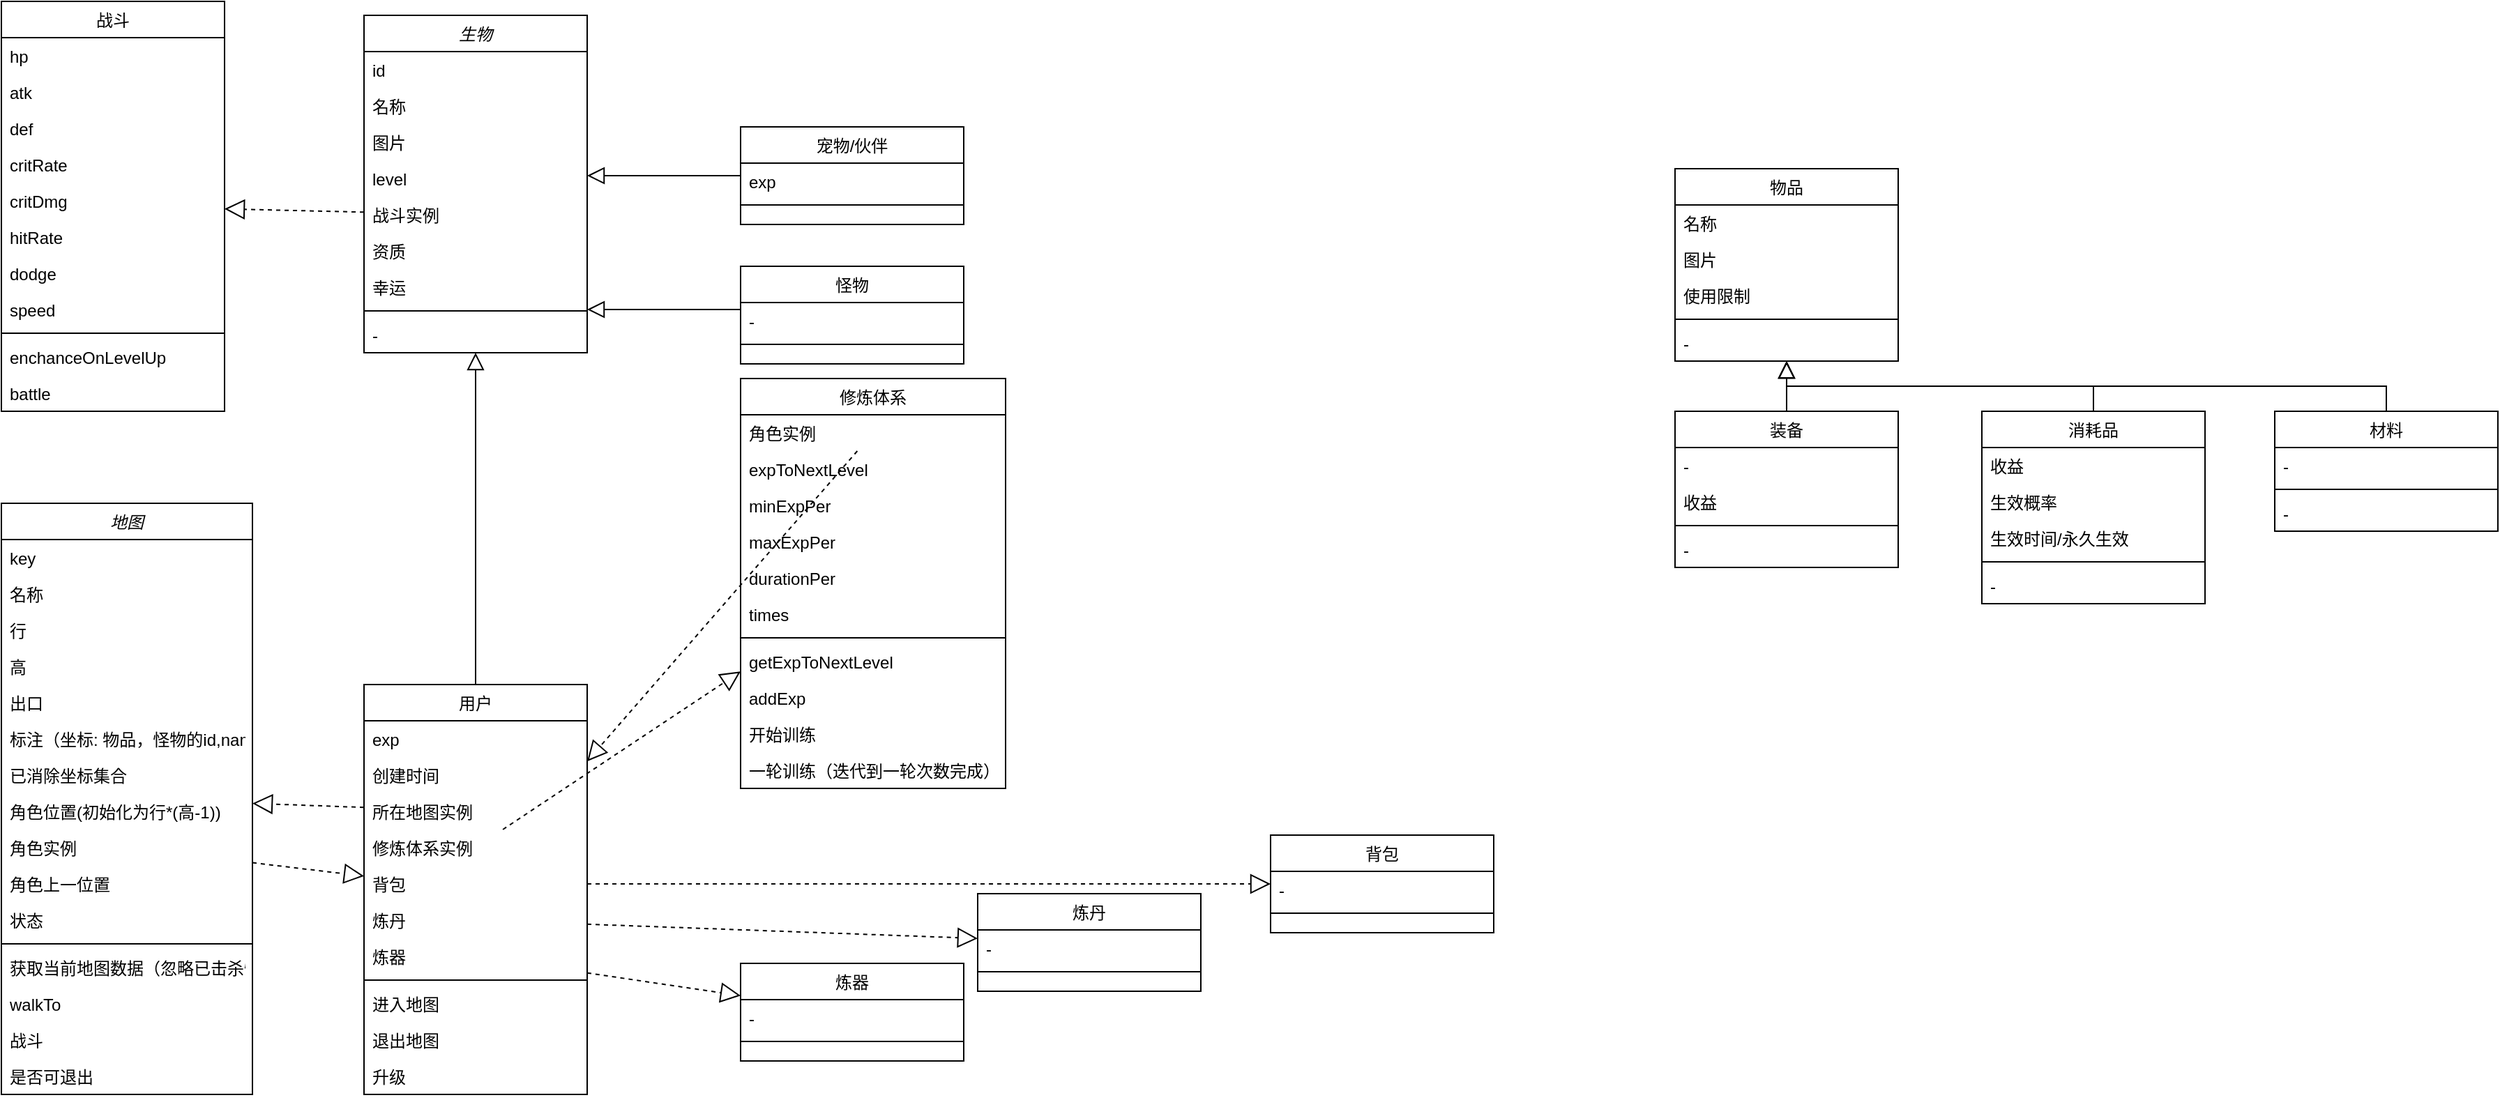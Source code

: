 <mxfile version="24.7.16">
  <diagram id="C5RBs43oDa-KdzZeNtuy" name="Page-1">
    <mxGraphModel dx="2352" dy="1017" grid="1" gridSize="10" guides="1" tooltips="1" connect="1" arrows="1" fold="1" page="1" pageScale="1" pageWidth="827" pageHeight="1169" math="0" shadow="0">
      <root>
        <mxCell id="WIyWlLk6GJQsqaUBKTNV-0" />
        <mxCell id="WIyWlLk6GJQsqaUBKTNV-1" parent="WIyWlLk6GJQsqaUBKTNV-0" />
        <mxCell id="zkfFHV4jXpPFQw0GAbJ--0" value="生物" style="swimlane;fontStyle=2;align=center;verticalAlign=top;childLayout=stackLayout;horizontal=1;startSize=26;horizontalStack=0;resizeParent=1;resizeLast=0;collapsible=1;marginBottom=0;rounded=0;shadow=0;strokeWidth=1;" parent="WIyWlLk6GJQsqaUBKTNV-1" vertex="1">
          <mxGeometry x="-90" y="30" width="160" height="242" as="geometry">
            <mxRectangle x="230" y="140" width="160" height="26" as="alternateBounds" />
          </mxGeometry>
        </mxCell>
        <mxCell id="zkfFHV4jXpPFQw0GAbJ--1" value="id" style="text;align=left;verticalAlign=top;spacingLeft=4;spacingRight=4;overflow=hidden;rotatable=0;points=[[0,0.5],[1,0.5]];portConstraint=eastwest;" parent="zkfFHV4jXpPFQw0GAbJ--0" vertex="1">
          <mxGeometry y="26" width="160" height="26" as="geometry" />
        </mxCell>
        <mxCell id="3aO05NasJ-ugvc4QmVaX-0" value="名称" style="text;align=left;verticalAlign=top;spacingLeft=4;spacingRight=4;overflow=hidden;rotatable=0;points=[[0,0.5],[1,0.5]];portConstraint=eastwest;" vertex="1" parent="zkfFHV4jXpPFQw0GAbJ--0">
          <mxGeometry y="52" width="160" height="26" as="geometry" />
        </mxCell>
        <mxCell id="zkfFHV4jXpPFQw0GAbJ--2" value="图片" style="text;align=left;verticalAlign=top;spacingLeft=4;spacingRight=4;overflow=hidden;rotatable=0;points=[[0,0.5],[1,0.5]];portConstraint=eastwest;rounded=0;shadow=0;html=0;" parent="zkfFHV4jXpPFQw0GAbJ--0" vertex="1">
          <mxGeometry y="78" width="160" height="26" as="geometry" />
        </mxCell>
        <mxCell id="zkfFHV4jXpPFQw0GAbJ--3" value="level" style="text;align=left;verticalAlign=top;spacingLeft=4;spacingRight=4;overflow=hidden;rotatable=0;points=[[0,0.5],[1,0.5]];portConstraint=eastwest;rounded=0;shadow=0;html=0;" parent="zkfFHV4jXpPFQw0GAbJ--0" vertex="1">
          <mxGeometry y="104" width="160" height="26" as="geometry" />
        </mxCell>
        <mxCell id="3aO05NasJ-ugvc4QmVaX-2" value="战斗实例" style="text;align=left;verticalAlign=top;spacingLeft=4;spacingRight=4;overflow=hidden;rotatable=0;points=[[0,0.5],[1,0.5]];portConstraint=eastwest;rounded=0;shadow=0;html=0;" vertex="1" parent="zkfFHV4jXpPFQw0GAbJ--0">
          <mxGeometry y="130" width="160" height="26" as="geometry" />
        </mxCell>
        <mxCell id="3aO05NasJ-ugvc4QmVaX-1" value="资质" style="text;align=left;verticalAlign=top;spacingLeft=4;spacingRight=4;overflow=hidden;rotatable=0;points=[[0,0.5],[1,0.5]];portConstraint=eastwest;rounded=0;shadow=0;html=0;" vertex="1" parent="zkfFHV4jXpPFQw0GAbJ--0">
          <mxGeometry y="156" width="160" height="26" as="geometry" />
        </mxCell>
        <mxCell id="3aO05NasJ-ugvc4QmVaX-7" value="幸运" style="text;align=left;verticalAlign=top;spacingLeft=4;spacingRight=4;overflow=hidden;rotatable=0;points=[[0,0.5],[1,0.5]];portConstraint=eastwest;rounded=0;shadow=0;html=0;" vertex="1" parent="zkfFHV4jXpPFQw0GAbJ--0">
          <mxGeometry y="182" width="160" height="26" as="geometry" />
        </mxCell>
        <mxCell id="zkfFHV4jXpPFQw0GAbJ--4" value="" style="line;html=1;strokeWidth=1;align=left;verticalAlign=middle;spacingTop=-1;spacingLeft=3;spacingRight=3;rotatable=0;labelPosition=right;points=[];portConstraint=eastwest;" parent="zkfFHV4jXpPFQw0GAbJ--0" vertex="1">
          <mxGeometry y="208" width="160" height="8" as="geometry" />
        </mxCell>
        <mxCell id="zkfFHV4jXpPFQw0GAbJ--5" value="-" style="text;align=left;verticalAlign=top;spacingLeft=4;spacingRight=4;overflow=hidden;rotatable=0;points=[[0,0.5],[1,0.5]];portConstraint=eastwest;" parent="zkfFHV4jXpPFQw0GAbJ--0" vertex="1">
          <mxGeometry y="216" width="160" height="26" as="geometry" />
        </mxCell>
        <mxCell id="zkfFHV4jXpPFQw0GAbJ--6" value="用户" style="swimlane;fontStyle=0;align=center;verticalAlign=top;childLayout=stackLayout;horizontal=1;startSize=26;horizontalStack=0;resizeParent=1;resizeLast=0;collapsible=1;marginBottom=0;rounded=0;shadow=0;strokeWidth=1;" parent="WIyWlLk6GJQsqaUBKTNV-1" vertex="1">
          <mxGeometry x="-90" y="510" width="160" height="294" as="geometry">
            <mxRectangle x="130" y="380" width="160" height="26" as="alternateBounds" />
          </mxGeometry>
        </mxCell>
        <mxCell id="3aO05NasJ-ugvc4QmVaX-52" value="exp" style="text;align=left;verticalAlign=top;spacingLeft=4;spacingRight=4;overflow=hidden;rotatable=0;points=[[0,0.5],[1,0.5]];portConstraint=eastwest;" vertex="1" parent="zkfFHV4jXpPFQw0GAbJ--6">
          <mxGeometry y="26" width="160" height="26" as="geometry" />
        </mxCell>
        <mxCell id="zkfFHV4jXpPFQw0GAbJ--8" value="创建时间" style="text;align=left;verticalAlign=top;spacingLeft=4;spacingRight=4;overflow=hidden;rotatable=0;points=[[0,0.5],[1,0.5]];portConstraint=eastwest;rounded=0;shadow=0;html=0;" parent="zkfFHV4jXpPFQw0GAbJ--6" vertex="1">
          <mxGeometry y="52" width="160" height="26" as="geometry" />
        </mxCell>
        <mxCell id="zkfFHV4jXpPFQw0GAbJ--7" value="所在地图实例" style="text;align=left;verticalAlign=top;spacingLeft=4;spacingRight=4;overflow=hidden;rotatable=0;points=[[0,0.5],[1,0.5]];portConstraint=eastwest;" parent="zkfFHV4jXpPFQw0GAbJ--6" vertex="1">
          <mxGeometry y="78" width="160" height="26" as="geometry" />
        </mxCell>
        <mxCell id="3aO05NasJ-ugvc4QmVaX-38" value="修炼体系实例" style="text;align=left;verticalAlign=top;spacingLeft=4;spacingRight=4;overflow=hidden;rotatable=0;points=[[0,0.5],[1,0.5]];portConstraint=eastwest;rounded=0;shadow=0;html=0;" vertex="1" parent="zkfFHV4jXpPFQw0GAbJ--6">
          <mxGeometry y="104" width="160" height="26" as="geometry" />
        </mxCell>
        <mxCell id="3aO05NasJ-ugvc4QmVaX-58" value="背包" style="text;align=left;verticalAlign=top;spacingLeft=4;spacingRight=4;overflow=hidden;rotatable=0;points=[[0,0.5],[1,0.5]];portConstraint=eastwest;rounded=0;shadow=0;html=0;" vertex="1" parent="zkfFHV4jXpPFQw0GAbJ--6">
          <mxGeometry y="130" width="160" height="26" as="geometry" />
        </mxCell>
        <mxCell id="3aO05NasJ-ugvc4QmVaX-67" value="炼丹" style="text;align=left;verticalAlign=top;spacingLeft=4;spacingRight=4;overflow=hidden;rotatable=0;points=[[0,0.5],[1,0.5]];portConstraint=eastwest;rounded=0;shadow=0;html=0;" vertex="1" parent="zkfFHV4jXpPFQw0GAbJ--6">
          <mxGeometry y="156" width="160" height="26" as="geometry" />
        </mxCell>
        <mxCell id="3aO05NasJ-ugvc4QmVaX-68" value="炼器" style="text;align=left;verticalAlign=top;spacingLeft=4;spacingRight=4;overflow=hidden;rotatable=0;points=[[0,0.5],[1,0.5]];portConstraint=eastwest;rounded=0;shadow=0;html=0;" vertex="1" parent="zkfFHV4jXpPFQw0GAbJ--6">
          <mxGeometry y="182" width="160" height="26" as="geometry" />
        </mxCell>
        <mxCell id="zkfFHV4jXpPFQw0GAbJ--9" value="" style="line;html=1;strokeWidth=1;align=left;verticalAlign=middle;spacingTop=-1;spacingLeft=3;spacingRight=3;rotatable=0;labelPosition=right;points=[];portConstraint=eastwest;" parent="zkfFHV4jXpPFQw0GAbJ--6" vertex="1">
          <mxGeometry y="208" width="160" height="8" as="geometry" />
        </mxCell>
        <mxCell id="zkfFHV4jXpPFQw0GAbJ--11" value="进入地图" style="text;align=left;verticalAlign=top;spacingLeft=4;spacingRight=4;overflow=hidden;rotatable=0;points=[[0,0.5],[1,0.5]];portConstraint=eastwest;" parent="zkfFHV4jXpPFQw0GAbJ--6" vertex="1">
          <mxGeometry y="216" width="160" height="26" as="geometry" />
        </mxCell>
        <mxCell id="3aO05NasJ-ugvc4QmVaX-37" value="退出地图" style="text;align=left;verticalAlign=top;spacingLeft=4;spacingRight=4;overflow=hidden;rotatable=0;points=[[0,0.5],[1,0.5]];portConstraint=eastwest;" vertex="1" parent="zkfFHV4jXpPFQw0GAbJ--6">
          <mxGeometry y="242" width="160" height="26" as="geometry" />
        </mxCell>
        <mxCell id="3aO05NasJ-ugvc4QmVaX-53" value="升级" style="text;align=left;verticalAlign=top;spacingLeft=4;spacingRight=4;overflow=hidden;rotatable=0;points=[[0,0.5],[1,0.5]];portConstraint=eastwest;" vertex="1" parent="zkfFHV4jXpPFQw0GAbJ--6">
          <mxGeometry y="268" width="160" height="26" as="geometry" />
        </mxCell>
        <mxCell id="zkfFHV4jXpPFQw0GAbJ--12" value="" style="endArrow=block;endSize=10;endFill=0;shadow=0;strokeWidth=1;rounded=0;curved=0;edgeStyle=elbowEdgeStyle;elbow=vertical;" parent="WIyWlLk6GJQsqaUBKTNV-1" source="zkfFHV4jXpPFQw0GAbJ--6" target="zkfFHV4jXpPFQw0GAbJ--0" edge="1">
          <mxGeometry width="160" relative="1" as="geometry">
            <mxPoint x="200" y="203" as="sourcePoint" />
            <mxPoint x="200" y="203" as="targetPoint" />
          </mxGeometry>
        </mxCell>
        <mxCell id="zkfFHV4jXpPFQw0GAbJ--13" value="宠物/伙伴" style="swimlane;fontStyle=0;align=center;verticalAlign=top;childLayout=stackLayout;horizontal=1;startSize=26;horizontalStack=0;resizeParent=1;resizeLast=0;collapsible=1;marginBottom=0;rounded=0;shadow=0;strokeWidth=1;" parent="WIyWlLk6GJQsqaUBKTNV-1" vertex="1">
          <mxGeometry x="180" y="110" width="160" height="70" as="geometry">
            <mxRectangle x="340" y="380" width="170" height="26" as="alternateBounds" />
          </mxGeometry>
        </mxCell>
        <mxCell id="zkfFHV4jXpPFQw0GAbJ--14" value="exp" style="text;align=left;verticalAlign=top;spacingLeft=4;spacingRight=4;overflow=hidden;rotatable=0;points=[[0,0.5],[1,0.5]];portConstraint=eastwest;" parent="zkfFHV4jXpPFQw0GAbJ--13" vertex="1">
          <mxGeometry y="26" width="160" height="26" as="geometry" />
        </mxCell>
        <mxCell id="zkfFHV4jXpPFQw0GAbJ--15" value="" style="line;html=1;strokeWidth=1;align=left;verticalAlign=middle;spacingTop=-1;spacingLeft=3;spacingRight=3;rotatable=0;labelPosition=right;points=[];portConstraint=eastwest;" parent="zkfFHV4jXpPFQw0GAbJ--13" vertex="1">
          <mxGeometry y="52" width="160" height="8" as="geometry" />
        </mxCell>
        <mxCell id="zkfFHV4jXpPFQw0GAbJ--16" value="" style="endArrow=block;endSize=10;endFill=0;shadow=0;strokeWidth=1;rounded=0;curved=0;edgeStyle=elbowEdgeStyle;elbow=vertical;" parent="WIyWlLk6GJQsqaUBKTNV-1" source="zkfFHV4jXpPFQw0GAbJ--13" target="zkfFHV4jXpPFQw0GAbJ--0" edge="1">
          <mxGeometry width="160" relative="1" as="geometry">
            <mxPoint x="210" y="373" as="sourcePoint" />
            <mxPoint x="310" y="271" as="targetPoint" />
          </mxGeometry>
        </mxCell>
        <mxCell id="zkfFHV4jXpPFQw0GAbJ--17" value="战斗" style="swimlane;fontStyle=0;align=center;verticalAlign=top;childLayout=stackLayout;horizontal=1;startSize=26;horizontalStack=0;resizeParent=1;resizeLast=0;collapsible=1;marginBottom=0;rounded=0;shadow=0;strokeWidth=1;" parent="WIyWlLk6GJQsqaUBKTNV-1" vertex="1">
          <mxGeometry x="-350" y="20" width="160" height="294" as="geometry">
            <mxRectangle x="550" y="140" width="160" height="26" as="alternateBounds" />
          </mxGeometry>
        </mxCell>
        <mxCell id="zkfFHV4jXpPFQw0GAbJ--18" value="hp" style="text;align=left;verticalAlign=top;spacingLeft=4;spacingRight=4;overflow=hidden;rotatable=0;points=[[0,0.5],[1,0.5]];portConstraint=eastwest;" parent="zkfFHV4jXpPFQw0GAbJ--17" vertex="1">
          <mxGeometry y="26" width="160" height="26" as="geometry" />
        </mxCell>
        <mxCell id="zkfFHV4jXpPFQw0GAbJ--19" value="atk" style="text;align=left;verticalAlign=top;spacingLeft=4;spacingRight=4;overflow=hidden;rotatable=0;points=[[0,0.5],[1,0.5]];portConstraint=eastwest;rounded=0;shadow=0;html=0;" parent="zkfFHV4jXpPFQw0GAbJ--17" vertex="1">
          <mxGeometry y="52" width="160" height="26" as="geometry" />
        </mxCell>
        <mxCell id="3aO05NasJ-ugvc4QmVaX-4" value="def" style="text;align=left;verticalAlign=top;spacingLeft=4;spacingRight=4;overflow=hidden;rotatable=0;points=[[0,0.5],[1,0.5]];portConstraint=eastwest;rounded=0;shadow=0;html=0;" vertex="1" parent="zkfFHV4jXpPFQw0GAbJ--17">
          <mxGeometry y="78" width="160" height="26" as="geometry" />
        </mxCell>
        <mxCell id="zkfFHV4jXpPFQw0GAbJ--20" value="critRate" style="text;align=left;verticalAlign=top;spacingLeft=4;spacingRight=4;overflow=hidden;rotatable=0;points=[[0,0.5],[1,0.5]];portConstraint=eastwest;rounded=0;shadow=0;html=0;" parent="zkfFHV4jXpPFQw0GAbJ--17" vertex="1">
          <mxGeometry y="104" width="160" height="26" as="geometry" />
        </mxCell>
        <mxCell id="zkfFHV4jXpPFQw0GAbJ--21" value="critDmg" style="text;align=left;verticalAlign=top;spacingLeft=4;spacingRight=4;overflow=hidden;rotatable=0;points=[[0,0.5],[1,0.5]];portConstraint=eastwest;rounded=0;shadow=0;html=0;" parent="zkfFHV4jXpPFQw0GAbJ--17" vertex="1">
          <mxGeometry y="130" width="160" height="26" as="geometry" />
        </mxCell>
        <mxCell id="3aO05NasJ-ugvc4QmVaX-6" value="hitRate" style="text;align=left;verticalAlign=top;spacingLeft=4;spacingRight=4;overflow=hidden;rotatable=0;points=[[0,0.5],[1,0.5]];portConstraint=eastwest;rounded=0;shadow=0;html=0;" vertex="1" parent="zkfFHV4jXpPFQw0GAbJ--17">
          <mxGeometry y="156" width="160" height="26" as="geometry" />
        </mxCell>
        <mxCell id="3aO05NasJ-ugvc4QmVaX-5" value="dodge" style="text;align=left;verticalAlign=top;spacingLeft=4;spacingRight=4;overflow=hidden;rotatable=0;points=[[0,0.5],[1,0.5]];portConstraint=eastwest;rounded=0;shadow=0;html=0;" vertex="1" parent="zkfFHV4jXpPFQw0GAbJ--17">
          <mxGeometry y="182" width="160" height="26" as="geometry" />
        </mxCell>
        <mxCell id="zkfFHV4jXpPFQw0GAbJ--22" value="speed" style="text;align=left;verticalAlign=top;spacingLeft=4;spacingRight=4;overflow=hidden;rotatable=0;points=[[0,0.5],[1,0.5]];portConstraint=eastwest;rounded=0;shadow=0;html=0;" parent="zkfFHV4jXpPFQw0GAbJ--17" vertex="1">
          <mxGeometry y="208" width="160" height="26" as="geometry" />
        </mxCell>
        <mxCell id="zkfFHV4jXpPFQw0GAbJ--23" value="" style="line;html=1;strokeWidth=1;align=left;verticalAlign=middle;spacingTop=-1;spacingLeft=3;spacingRight=3;rotatable=0;labelPosition=right;points=[];portConstraint=eastwest;" parent="zkfFHV4jXpPFQw0GAbJ--17" vertex="1">
          <mxGeometry y="234" width="160" height="8" as="geometry" />
        </mxCell>
        <mxCell id="zkfFHV4jXpPFQw0GAbJ--24" value="enchanceOnLevelUp" style="text;align=left;verticalAlign=top;spacingLeft=4;spacingRight=4;overflow=hidden;rotatable=0;points=[[0,0.5],[1,0.5]];portConstraint=eastwest;" parent="zkfFHV4jXpPFQw0GAbJ--17" vertex="1">
          <mxGeometry y="242" width="160" height="26" as="geometry" />
        </mxCell>
        <mxCell id="zkfFHV4jXpPFQw0GAbJ--25" value="battle" style="text;align=left;verticalAlign=top;spacingLeft=4;spacingRight=4;overflow=hidden;rotatable=0;points=[[0,0.5],[1,0.5]];portConstraint=eastwest;" parent="zkfFHV4jXpPFQw0GAbJ--17" vertex="1">
          <mxGeometry y="268" width="160" height="26" as="geometry" />
        </mxCell>
        <mxCell id="3aO05NasJ-ugvc4QmVaX-3" value="" style="endArrow=block;dashed=1;endFill=0;endSize=12;html=1;rounded=0;" edge="1" parent="WIyWlLk6GJQsqaUBKTNV-1" source="3aO05NasJ-ugvc4QmVaX-2" target="zkfFHV4jXpPFQw0GAbJ--17">
          <mxGeometry width="160" relative="1" as="geometry">
            <mxPoint x="330" y="340" as="sourcePoint" />
            <mxPoint x="490" y="340" as="targetPoint" />
          </mxGeometry>
        </mxCell>
        <mxCell id="3aO05NasJ-ugvc4QmVaX-8" value="怪物" style="swimlane;fontStyle=0;align=center;verticalAlign=top;childLayout=stackLayout;horizontal=1;startSize=26;horizontalStack=0;resizeParent=1;resizeLast=0;collapsible=1;marginBottom=0;rounded=0;shadow=0;strokeWidth=1;" vertex="1" parent="WIyWlLk6GJQsqaUBKTNV-1">
          <mxGeometry x="180" y="210" width="160" height="70" as="geometry">
            <mxRectangle x="340" y="380" width="170" height="26" as="alternateBounds" />
          </mxGeometry>
        </mxCell>
        <mxCell id="3aO05NasJ-ugvc4QmVaX-9" value="-" style="text;align=left;verticalAlign=top;spacingLeft=4;spacingRight=4;overflow=hidden;rotatable=0;points=[[0,0.5],[1,0.5]];portConstraint=eastwest;" vertex="1" parent="3aO05NasJ-ugvc4QmVaX-8">
          <mxGeometry y="26" width="160" height="26" as="geometry" />
        </mxCell>
        <mxCell id="3aO05NasJ-ugvc4QmVaX-10" value="" style="line;html=1;strokeWidth=1;align=left;verticalAlign=middle;spacingTop=-1;spacingLeft=3;spacingRight=3;rotatable=0;labelPosition=right;points=[];portConstraint=eastwest;" vertex="1" parent="3aO05NasJ-ugvc4QmVaX-8">
          <mxGeometry y="52" width="160" height="8" as="geometry" />
        </mxCell>
        <mxCell id="3aO05NasJ-ugvc4QmVaX-11" value="" style="endArrow=block;endSize=10;endFill=0;shadow=0;strokeWidth=1;rounded=0;curved=0;edgeStyle=elbowEdgeStyle;elbow=vertical;" edge="1" parent="WIyWlLk6GJQsqaUBKTNV-1" source="3aO05NasJ-ugvc4QmVaX-8" target="zkfFHV4jXpPFQw0GAbJ--0">
          <mxGeometry width="160" relative="1" as="geometry">
            <mxPoint x="420" y="460" as="sourcePoint" />
            <mxPoint x="310" y="372" as="targetPoint" />
          </mxGeometry>
        </mxCell>
        <mxCell id="3aO05NasJ-ugvc4QmVaX-12" value="地图" style="swimlane;fontStyle=2;align=center;verticalAlign=top;childLayout=stackLayout;horizontal=1;startSize=26;horizontalStack=0;resizeParent=1;resizeLast=0;collapsible=1;marginBottom=0;rounded=0;shadow=0;strokeWidth=1;" vertex="1" parent="WIyWlLk6GJQsqaUBKTNV-1">
          <mxGeometry x="-350" y="380" width="180" height="424" as="geometry">
            <mxRectangle x="230" y="140" width="160" height="26" as="alternateBounds" />
          </mxGeometry>
        </mxCell>
        <mxCell id="3aO05NasJ-ugvc4QmVaX-13" value="key" style="text;align=left;verticalAlign=top;spacingLeft=4;spacingRight=4;overflow=hidden;rotatable=0;points=[[0,0.5],[1,0.5]];portConstraint=eastwest;" vertex="1" parent="3aO05NasJ-ugvc4QmVaX-12">
          <mxGeometry y="26" width="180" height="26" as="geometry" />
        </mxCell>
        <mxCell id="3aO05NasJ-ugvc4QmVaX-14" value="名称" style="text;align=left;verticalAlign=top;spacingLeft=4;spacingRight=4;overflow=hidden;rotatable=0;points=[[0,0.5],[1,0.5]];portConstraint=eastwest;" vertex="1" parent="3aO05NasJ-ugvc4QmVaX-12">
          <mxGeometry y="52" width="180" height="26" as="geometry" />
        </mxCell>
        <mxCell id="3aO05NasJ-ugvc4QmVaX-15" value="行" style="text;align=left;verticalAlign=top;spacingLeft=4;spacingRight=4;overflow=hidden;rotatable=0;points=[[0,0.5],[1,0.5]];portConstraint=eastwest;rounded=0;shadow=0;html=0;" vertex="1" parent="3aO05NasJ-ugvc4QmVaX-12">
          <mxGeometry y="78" width="180" height="26" as="geometry" />
        </mxCell>
        <mxCell id="3aO05NasJ-ugvc4QmVaX-16" value="高" style="text;align=left;verticalAlign=top;spacingLeft=4;spacingRight=4;overflow=hidden;rotatable=0;points=[[0,0.5],[1,0.5]];portConstraint=eastwest;rounded=0;shadow=0;html=0;" vertex="1" parent="3aO05NasJ-ugvc4QmVaX-12">
          <mxGeometry y="104" width="180" height="26" as="geometry" />
        </mxCell>
        <mxCell id="3aO05NasJ-ugvc4QmVaX-17" value="出口" style="text;align=left;verticalAlign=top;spacingLeft=4;spacingRight=4;overflow=hidden;rotatable=0;points=[[0,0.5],[1,0.5]];portConstraint=eastwest;rounded=0;shadow=0;html=0;" vertex="1" parent="3aO05NasJ-ugvc4QmVaX-12">
          <mxGeometry y="130" width="180" height="26" as="geometry" />
        </mxCell>
        <mxCell id="3aO05NasJ-ugvc4QmVaX-18" value="标注（坐标: 物品，怪物的id,name,image）" style="text;align=left;verticalAlign=top;spacingLeft=4;spacingRight=4;overflow=hidden;rotatable=0;points=[[0,0.5],[1,0.5]];portConstraint=eastwest;rounded=0;shadow=0;html=0;" vertex="1" parent="3aO05NasJ-ugvc4QmVaX-12">
          <mxGeometry y="156" width="180" height="26" as="geometry" />
        </mxCell>
        <mxCell id="3aO05NasJ-ugvc4QmVaX-19" value="已消除坐标集合" style="text;align=left;verticalAlign=top;spacingLeft=4;spacingRight=4;overflow=hidden;rotatable=0;points=[[0,0.5],[1,0.5]];portConstraint=eastwest;rounded=0;shadow=0;html=0;" vertex="1" parent="3aO05NasJ-ugvc4QmVaX-12">
          <mxGeometry y="182" width="180" height="26" as="geometry" />
        </mxCell>
        <mxCell id="3aO05NasJ-ugvc4QmVaX-23" value="角色位置(初始化为行*(高-1))" style="text;align=left;verticalAlign=top;spacingLeft=4;spacingRight=4;overflow=hidden;rotatable=0;points=[[0,0.5],[1,0.5]];portConstraint=eastwest;rounded=0;shadow=0;html=0;" vertex="1" parent="3aO05NasJ-ugvc4QmVaX-12">
          <mxGeometry y="208" width="180" height="26" as="geometry" />
        </mxCell>
        <mxCell id="3aO05NasJ-ugvc4QmVaX-26" value="角色实例" style="text;align=left;verticalAlign=top;spacingLeft=4;spacingRight=4;overflow=hidden;rotatable=0;points=[[0,0.5],[1,0.5]];portConstraint=eastwest;rounded=0;shadow=0;html=0;" vertex="1" parent="3aO05NasJ-ugvc4QmVaX-12">
          <mxGeometry y="234" width="180" height="26" as="geometry" />
        </mxCell>
        <mxCell id="3aO05NasJ-ugvc4QmVaX-24" value="角色上一位置" style="text;align=left;verticalAlign=top;spacingLeft=4;spacingRight=4;overflow=hidden;rotatable=0;points=[[0,0.5],[1,0.5]];portConstraint=eastwest;rounded=0;shadow=0;html=0;" vertex="1" parent="3aO05NasJ-ugvc4QmVaX-12">
          <mxGeometry y="260" width="180" height="26" as="geometry" />
        </mxCell>
        <mxCell id="3aO05NasJ-ugvc4QmVaX-25" value="状态" style="text;align=left;verticalAlign=top;spacingLeft=4;spacingRight=4;overflow=hidden;rotatable=0;points=[[0,0.5],[1,0.5]];portConstraint=eastwest;rounded=0;shadow=0;html=0;" vertex="1" parent="3aO05NasJ-ugvc4QmVaX-12">
          <mxGeometry y="286" width="180" height="26" as="geometry" />
        </mxCell>
        <mxCell id="3aO05NasJ-ugvc4QmVaX-20" value="" style="line;html=1;strokeWidth=1;align=left;verticalAlign=middle;spacingTop=-1;spacingLeft=3;spacingRight=3;rotatable=0;labelPosition=right;points=[];portConstraint=eastwest;" vertex="1" parent="3aO05NasJ-ugvc4QmVaX-12">
          <mxGeometry y="312" width="180" height="8" as="geometry" />
        </mxCell>
        <mxCell id="3aO05NasJ-ugvc4QmVaX-21" value="获取当前地图数据（忽略已击杀怪物和意获取物品）" style="text;align=left;verticalAlign=top;spacingLeft=4;spacingRight=4;overflow=hidden;rotatable=0;points=[[0,0.5],[1,0.5]];portConstraint=eastwest;" vertex="1" parent="3aO05NasJ-ugvc4QmVaX-12">
          <mxGeometry y="320" width="180" height="26" as="geometry" />
        </mxCell>
        <mxCell id="3aO05NasJ-ugvc4QmVaX-28" value="walkTo" style="text;align=left;verticalAlign=top;spacingLeft=4;spacingRight=4;overflow=hidden;rotatable=0;points=[[0,0.5],[1,0.5]];portConstraint=eastwest;" vertex="1" parent="3aO05NasJ-ugvc4QmVaX-12">
          <mxGeometry y="346" width="180" height="26" as="geometry" />
        </mxCell>
        <mxCell id="3aO05NasJ-ugvc4QmVaX-29" value="战斗" style="text;align=left;verticalAlign=top;spacingLeft=4;spacingRight=4;overflow=hidden;rotatable=0;points=[[0,0.5],[1,0.5]];portConstraint=eastwest;" vertex="1" parent="3aO05NasJ-ugvc4QmVaX-12">
          <mxGeometry y="372" width="180" height="26" as="geometry" />
        </mxCell>
        <mxCell id="3aO05NasJ-ugvc4QmVaX-35" value="是否可退出" style="text;align=left;verticalAlign=top;spacingLeft=4;spacingRight=4;overflow=hidden;rotatable=0;points=[[0,0.5],[1,0.5]];portConstraint=eastwest;" vertex="1" parent="3aO05NasJ-ugvc4QmVaX-12">
          <mxGeometry y="398" width="180" height="26" as="geometry" />
        </mxCell>
        <mxCell id="3aO05NasJ-ugvc4QmVaX-27" value="" style="endArrow=block;dashed=1;endFill=0;endSize=12;html=1;rounded=0;" edge="1" parent="WIyWlLk6GJQsqaUBKTNV-1" source="3aO05NasJ-ugvc4QmVaX-26" target="zkfFHV4jXpPFQw0GAbJ--6">
          <mxGeometry width="160" relative="1" as="geometry">
            <mxPoint x="-30" y="368" as="sourcePoint" />
            <mxPoint x="140" y="360" as="targetPoint" />
          </mxGeometry>
        </mxCell>
        <mxCell id="3aO05NasJ-ugvc4QmVaX-36" value="" style="endArrow=block;dashed=1;endFill=0;endSize=12;html=1;rounded=0;" edge="1" parent="WIyWlLk6GJQsqaUBKTNV-1" source="zkfFHV4jXpPFQw0GAbJ--7" target="3aO05NasJ-ugvc4QmVaX-12">
          <mxGeometry width="160" relative="1" as="geometry">
            <mxPoint x="-270" y="545" as="sourcePoint" />
            <mxPoint x="20" y="564" as="targetPoint" />
          </mxGeometry>
        </mxCell>
        <mxCell id="3aO05NasJ-ugvc4QmVaX-39" value="修炼体系" style="swimlane;fontStyle=0;align=center;verticalAlign=top;childLayout=stackLayout;horizontal=1;startSize=26;horizontalStack=0;resizeParent=1;resizeLast=0;collapsible=1;marginBottom=0;rounded=0;shadow=0;strokeWidth=1;" vertex="1" parent="WIyWlLk6GJQsqaUBKTNV-1">
          <mxGeometry x="180" y="290.5" width="190" height="294" as="geometry">
            <mxRectangle x="130" y="380" width="160" height="26" as="alternateBounds" />
          </mxGeometry>
        </mxCell>
        <mxCell id="3aO05NasJ-ugvc4QmVaX-40" value="角色实例" style="text;align=left;verticalAlign=top;spacingLeft=4;spacingRight=4;overflow=hidden;rotatable=0;points=[[0,0.5],[1,0.5]];portConstraint=eastwest;" vertex="1" parent="3aO05NasJ-ugvc4QmVaX-39">
          <mxGeometry y="26" width="190" height="26" as="geometry" />
        </mxCell>
        <mxCell id="3aO05NasJ-ugvc4QmVaX-41" value="expToNextLevel" style="text;align=left;verticalAlign=top;spacingLeft=4;spacingRight=4;overflow=hidden;rotatable=0;points=[[0,0.5],[1,0.5]];portConstraint=eastwest;rounded=0;shadow=0;html=0;" vertex="1" parent="3aO05NasJ-ugvc4QmVaX-39">
          <mxGeometry y="52" width="190" height="26" as="geometry" />
        </mxCell>
        <mxCell id="3aO05NasJ-ugvc4QmVaX-42" value="minExpPer" style="text;align=left;verticalAlign=top;spacingLeft=4;spacingRight=4;overflow=hidden;rotatable=0;points=[[0,0.5],[1,0.5]];portConstraint=eastwest;rounded=0;shadow=0;html=0;" vertex="1" parent="3aO05NasJ-ugvc4QmVaX-39">
          <mxGeometry y="78" width="190" height="26" as="geometry" />
        </mxCell>
        <mxCell id="3aO05NasJ-ugvc4QmVaX-47" value="maxExpPer" style="text;align=left;verticalAlign=top;spacingLeft=4;spacingRight=4;overflow=hidden;rotatable=0;points=[[0,0.5],[1,0.5]];portConstraint=eastwest;rounded=0;shadow=0;html=0;" vertex="1" parent="3aO05NasJ-ugvc4QmVaX-39">
          <mxGeometry y="104" width="190" height="26" as="geometry" />
        </mxCell>
        <mxCell id="3aO05NasJ-ugvc4QmVaX-48" value="durationPer" style="text;align=left;verticalAlign=top;spacingLeft=4;spacingRight=4;overflow=hidden;rotatable=0;points=[[0,0.5],[1,0.5]];portConstraint=eastwest;rounded=0;shadow=0;html=0;" vertex="1" parent="3aO05NasJ-ugvc4QmVaX-39">
          <mxGeometry y="130" width="190" height="26" as="geometry" />
        </mxCell>
        <mxCell id="3aO05NasJ-ugvc4QmVaX-49" value="times" style="text;align=left;verticalAlign=top;spacingLeft=4;spacingRight=4;overflow=hidden;rotatable=0;points=[[0,0.5],[1,0.5]];portConstraint=eastwest;rounded=0;shadow=0;html=0;" vertex="1" parent="3aO05NasJ-ugvc4QmVaX-39">
          <mxGeometry y="156" width="190" height="26" as="geometry" />
        </mxCell>
        <mxCell id="3aO05NasJ-ugvc4QmVaX-43" value="" style="line;html=1;strokeWidth=1;align=left;verticalAlign=middle;spacingTop=-1;spacingLeft=3;spacingRight=3;rotatable=0;labelPosition=right;points=[];portConstraint=eastwest;" vertex="1" parent="3aO05NasJ-ugvc4QmVaX-39">
          <mxGeometry y="182" width="190" height="8" as="geometry" />
        </mxCell>
        <mxCell id="3aO05NasJ-ugvc4QmVaX-44" value="getExpToNextLevel" style="text;align=left;verticalAlign=top;spacingLeft=4;spacingRight=4;overflow=hidden;rotatable=0;points=[[0,0.5],[1,0.5]];portConstraint=eastwest;" vertex="1" parent="3aO05NasJ-ugvc4QmVaX-39">
          <mxGeometry y="190" width="190" height="26" as="geometry" />
        </mxCell>
        <mxCell id="3aO05NasJ-ugvc4QmVaX-45" value="addExp" style="text;align=left;verticalAlign=top;spacingLeft=4;spacingRight=4;overflow=hidden;rotatable=0;points=[[0,0.5],[1,0.5]];portConstraint=eastwest;" vertex="1" parent="3aO05NasJ-ugvc4QmVaX-39">
          <mxGeometry y="216" width="190" height="26" as="geometry" />
        </mxCell>
        <mxCell id="3aO05NasJ-ugvc4QmVaX-50" value="开始训练" style="text;align=left;verticalAlign=top;spacingLeft=4;spacingRight=4;overflow=hidden;rotatable=0;points=[[0,0.5],[1,0.5]];portConstraint=eastwest;" vertex="1" parent="3aO05NasJ-ugvc4QmVaX-39">
          <mxGeometry y="242" width="190" height="26" as="geometry" />
        </mxCell>
        <mxCell id="3aO05NasJ-ugvc4QmVaX-51" value="一轮训练（迭代到一轮次数完成）" style="text;align=left;verticalAlign=top;spacingLeft=4;spacingRight=4;overflow=hidden;rotatable=0;points=[[0,0.5],[1,0.5]];portConstraint=eastwest;" vertex="1" parent="3aO05NasJ-ugvc4QmVaX-39">
          <mxGeometry y="268" width="190" height="26" as="geometry" />
        </mxCell>
        <mxCell id="3aO05NasJ-ugvc4QmVaX-46" value="" style="endArrow=block;dashed=1;endFill=0;endSize=12;html=1;rounded=0;" edge="1" parent="WIyWlLk6GJQsqaUBKTNV-1" source="3aO05NasJ-ugvc4QmVaX-38" target="3aO05NasJ-ugvc4QmVaX-39">
          <mxGeometry width="160" relative="1" as="geometry">
            <mxPoint x="-180" y="448" as="sourcePoint" />
            <mxPoint x="170" y="630" as="targetPoint" />
          </mxGeometry>
        </mxCell>
        <mxCell id="3aO05NasJ-ugvc4QmVaX-54" value="" style="endArrow=block;dashed=1;endFill=0;endSize=12;html=1;rounded=0;" edge="1" parent="WIyWlLk6GJQsqaUBKTNV-1" source="3aO05NasJ-ugvc4QmVaX-40" target="zkfFHV4jXpPFQw0GAbJ--6">
          <mxGeometry width="160" relative="1" as="geometry">
            <mxPoint x="80" y="597" as="sourcePoint" />
            <mxPoint x="234" y="597" as="targetPoint" />
          </mxGeometry>
        </mxCell>
        <mxCell id="3aO05NasJ-ugvc4QmVaX-55" value="背包" style="swimlane;fontStyle=0;align=center;verticalAlign=top;childLayout=stackLayout;horizontal=1;startSize=26;horizontalStack=0;resizeParent=1;resizeLast=0;collapsible=1;marginBottom=0;rounded=0;shadow=0;strokeWidth=1;" vertex="1" parent="WIyWlLk6GJQsqaUBKTNV-1">
          <mxGeometry x="560" y="618" width="160" height="70" as="geometry">
            <mxRectangle x="340" y="380" width="170" height="26" as="alternateBounds" />
          </mxGeometry>
        </mxCell>
        <mxCell id="3aO05NasJ-ugvc4QmVaX-56" value="-" style="text;align=left;verticalAlign=top;spacingLeft=4;spacingRight=4;overflow=hidden;rotatable=0;points=[[0,0.5],[1,0.5]];portConstraint=eastwest;" vertex="1" parent="3aO05NasJ-ugvc4QmVaX-55">
          <mxGeometry y="26" width="160" height="26" as="geometry" />
        </mxCell>
        <mxCell id="3aO05NasJ-ugvc4QmVaX-57" value="" style="line;html=1;strokeWidth=1;align=left;verticalAlign=middle;spacingTop=-1;spacingLeft=3;spacingRight=3;rotatable=0;labelPosition=right;points=[];portConstraint=eastwest;" vertex="1" parent="3aO05NasJ-ugvc4QmVaX-55">
          <mxGeometry y="52" width="160" height="8" as="geometry" />
        </mxCell>
        <mxCell id="3aO05NasJ-ugvc4QmVaX-59" value="" style="endArrow=block;dashed=1;endFill=0;endSize=12;html=1;rounded=0;" edge="1" parent="WIyWlLk6GJQsqaUBKTNV-1" source="3aO05NasJ-ugvc4QmVaX-58" target="3aO05NasJ-ugvc4QmVaX-55">
          <mxGeometry width="160" relative="1" as="geometry">
            <mxPoint x="80" y="591" as="sourcePoint" />
            <mxPoint x="170" y="584" as="targetPoint" />
          </mxGeometry>
        </mxCell>
        <mxCell id="3aO05NasJ-ugvc4QmVaX-60" value="炼丹" style="swimlane;fontStyle=0;align=center;verticalAlign=top;childLayout=stackLayout;horizontal=1;startSize=26;horizontalStack=0;resizeParent=1;resizeLast=0;collapsible=1;marginBottom=0;rounded=0;shadow=0;strokeWidth=1;" vertex="1" parent="WIyWlLk6GJQsqaUBKTNV-1">
          <mxGeometry x="350" y="660" width="160" height="70" as="geometry">
            <mxRectangle x="340" y="380" width="170" height="26" as="alternateBounds" />
          </mxGeometry>
        </mxCell>
        <mxCell id="3aO05NasJ-ugvc4QmVaX-61" value="-" style="text;align=left;verticalAlign=top;spacingLeft=4;spacingRight=4;overflow=hidden;rotatable=0;points=[[0,0.5],[1,0.5]];portConstraint=eastwest;" vertex="1" parent="3aO05NasJ-ugvc4QmVaX-60">
          <mxGeometry y="26" width="160" height="26" as="geometry" />
        </mxCell>
        <mxCell id="3aO05NasJ-ugvc4QmVaX-62" value="" style="line;html=1;strokeWidth=1;align=left;verticalAlign=middle;spacingTop=-1;spacingLeft=3;spacingRight=3;rotatable=0;labelPosition=right;points=[];portConstraint=eastwest;" vertex="1" parent="3aO05NasJ-ugvc4QmVaX-60">
          <mxGeometry y="52" width="160" height="8" as="geometry" />
        </mxCell>
        <mxCell id="3aO05NasJ-ugvc4QmVaX-64" value="炼器" style="swimlane;fontStyle=0;align=center;verticalAlign=top;childLayout=stackLayout;horizontal=1;startSize=26;horizontalStack=0;resizeParent=1;resizeLast=0;collapsible=1;marginBottom=0;rounded=0;shadow=0;strokeWidth=1;" vertex="1" parent="WIyWlLk6GJQsqaUBKTNV-1">
          <mxGeometry x="180" y="710" width="160" height="70" as="geometry">
            <mxRectangle x="340" y="380" width="170" height="26" as="alternateBounds" />
          </mxGeometry>
        </mxCell>
        <mxCell id="3aO05NasJ-ugvc4QmVaX-65" value="-" style="text;align=left;verticalAlign=top;spacingLeft=4;spacingRight=4;overflow=hidden;rotatable=0;points=[[0,0.5],[1,0.5]];portConstraint=eastwest;" vertex="1" parent="3aO05NasJ-ugvc4QmVaX-64">
          <mxGeometry y="26" width="160" height="26" as="geometry" />
        </mxCell>
        <mxCell id="3aO05NasJ-ugvc4QmVaX-66" value="" style="line;html=1;strokeWidth=1;align=left;verticalAlign=middle;spacingTop=-1;spacingLeft=3;spacingRight=3;rotatable=0;labelPosition=right;points=[];portConstraint=eastwest;" vertex="1" parent="3aO05NasJ-ugvc4QmVaX-64">
          <mxGeometry y="52" width="160" height="8" as="geometry" />
        </mxCell>
        <mxCell id="3aO05NasJ-ugvc4QmVaX-69" value="" style="endArrow=block;dashed=1;endFill=0;endSize=12;html=1;rounded=0;" edge="1" parent="WIyWlLk6GJQsqaUBKTNV-1" source="3aO05NasJ-ugvc4QmVaX-67" target="3aO05NasJ-ugvc4QmVaX-60">
          <mxGeometry width="160" relative="1" as="geometry">
            <mxPoint x="80" y="663" as="sourcePoint" />
            <mxPoint x="570" y="663" as="targetPoint" />
          </mxGeometry>
        </mxCell>
        <mxCell id="3aO05NasJ-ugvc4QmVaX-70" value="" style="endArrow=block;dashed=1;endFill=0;endSize=12;html=1;rounded=0;" edge="1" parent="WIyWlLk6GJQsqaUBKTNV-1" source="3aO05NasJ-ugvc4QmVaX-68" target="3aO05NasJ-ugvc4QmVaX-64">
          <mxGeometry width="160" relative="1" as="geometry">
            <mxPoint x="80" y="692" as="sourcePoint" />
            <mxPoint x="360" y="702" as="targetPoint" />
          </mxGeometry>
        </mxCell>
        <mxCell id="3aO05NasJ-ugvc4QmVaX-71" value="物品" style="swimlane;fontStyle=0;align=center;verticalAlign=top;childLayout=stackLayout;horizontal=1;startSize=26;horizontalStack=0;resizeParent=1;resizeLast=0;collapsible=1;marginBottom=0;rounded=0;shadow=0;strokeWidth=1;" vertex="1" parent="WIyWlLk6GJQsqaUBKTNV-1">
          <mxGeometry x="850" y="140" width="160" height="138" as="geometry">
            <mxRectangle x="340" y="380" width="170" height="26" as="alternateBounds" />
          </mxGeometry>
        </mxCell>
        <mxCell id="3aO05NasJ-ugvc4QmVaX-74" value="名称" style="text;align=left;verticalAlign=top;spacingLeft=4;spacingRight=4;overflow=hidden;rotatable=0;points=[[0,0.5],[1,0.5]];portConstraint=eastwest;" vertex="1" parent="3aO05NasJ-ugvc4QmVaX-71">
          <mxGeometry y="26" width="160" height="26" as="geometry" />
        </mxCell>
        <mxCell id="3aO05NasJ-ugvc4QmVaX-72" value="图片" style="text;align=left;verticalAlign=top;spacingLeft=4;spacingRight=4;overflow=hidden;rotatable=0;points=[[0,0.5],[1,0.5]];portConstraint=eastwest;" vertex="1" parent="3aO05NasJ-ugvc4QmVaX-71">
          <mxGeometry y="52" width="160" height="26" as="geometry" />
        </mxCell>
        <mxCell id="3aO05NasJ-ugvc4QmVaX-92" value="使用限制" style="text;align=left;verticalAlign=top;spacingLeft=4;spacingRight=4;overflow=hidden;rotatable=0;points=[[0,0.5],[1,0.5]];portConstraint=eastwest;" vertex="1" parent="3aO05NasJ-ugvc4QmVaX-71">
          <mxGeometry y="78" width="160" height="26" as="geometry" />
        </mxCell>
        <mxCell id="3aO05NasJ-ugvc4QmVaX-73" value="" style="line;html=1;strokeWidth=1;align=left;verticalAlign=middle;spacingTop=-1;spacingLeft=3;spacingRight=3;rotatable=0;labelPosition=right;points=[];portConstraint=eastwest;" vertex="1" parent="3aO05NasJ-ugvc4QmVaX-71">
          <mxGeometry y="104" width="160" height="8" as="geometry" />
        </mxCell>
        <mxCell id="3aO05NasJ-ugvc4QmVaX-93" value="-" style="text;align=left;verticalAlign=top;spacingLeft=4;spacingRight=4;overflow=hidden;rotatable=0;points=[[0,0.5],[1,0.5]];portConstraint=eastwest;" vertex="1" parent="3aO05NasJ-ugvc4QmVaX-71">
          <mxGeometry y="112" width="160" height="26" as="geometry" />
        </mxCell>
        <mxCell id="3aO05NasJ-ugvc4QmVaX-76" value="装备" style="swimlane;fontStyle=0;align=center;verticalAlign=top;childLayout=stackLayout;horizontal=1;startSize=26;horizontalStack=0;resizeParent=1;resizeLast=0;collapsible=1;marginBottom=0;rounded=0;shadow=0;strokeWidth=1;" vertex="1" parent="WIyWlLk6GJQsqaUBKTNV-1">
          <mxGeometry x="850" y="314" width="160" height="112" as="geometry">
            <mxRectangle x="340" y="380" width="170" height="26" as="alternateBounds" />
          </mxGeometry>
        </mxCell>
        <mxCell id="3aO05NasJ-ugvc4QmVaX-78" value="-" style="text;align=left;verticalAlign=top;spacingLeft=4;spacingRight=4;overflow=hidden;rotatable=0;points=[[0,0.5],[1,0.5]];portConstraint=eastwest;" vertex="1" parent="3aO05NasJ-ugvc4QmVaX-76">
          <mxGeometry y="26" width="160" height="26" as="geometry" />
        </mxCell>
        <mxCell id="3aO05NasJ-ugvc4QmVaX-101" value="收益" style="text;align=left;verticalAlign=top;spacingLeft=4;spacingRight=4;overflow=hidden;rotatable=0;points=[[0,0.5],[1,0.5]];portConstraint=eastwest;" vertex="1" parent="3aO05NasJ-ugvc4QmVaX-76">
          <mxGeometry y="52" width="160" height="26" as="geometry" />
        </mxCell>
        <mxCell id="3aO05NasJ-ugvc4QmVaX-79" value="" style="line;html=1;strokeWidth=1;align=left;verticalAlign=middle;spacingTop=-1;spacingLeft=3;spacingRight=3;rotatable=0;labelPosition=right;points=[];portConstraint=eastwest;" vertex="1" parent="3aO05NasJ-ugvc4QmVaX-76">
          <mxGeometry y="78" width="160" height="8" as="geometry" />
        </mxCell>
        <mxCell id="3aO05NasJ-ugvc4QmVaX-94" value="-" style="text;align=left;verticalAlign=top;spacingLeft=4;spacingRight=4;overflow=hidden;rotatable=0;points=[[0,0.5],[1,0.5]];portConstraint=eastwest;" vertex="1" parent="3aO05NasJ-ugvc4QmVaX-76">
          <mxGeometry y="86" width="160" height="26" as="geometry" />
        </mxCell>
        <mxCell id="3aO05NasJ-ugvc4QmVaX-80" value="消耗品" style="swimlane;fontStyle=0;align=center;verticalAlign=top;childLayout=stackLayout;horizontal=1;startSize=26;horizontalStack=0;resizeParent=1;resizeLast=0;collapsible=1;marginBottom=0;rounded=0;shadow=0;strokeWidth=1;" vertex="1" parent="WIyWlLk6GJQsqaUBKTNV-1">
          <mxGeometry x="1070" y="314" width="160" height="138" as="geometry">
            <mxRectangle x="340" y="380" width="170" height="26" as="alternateBounds" />
          </mxGeometry>
        </mxCell>
        <mxCell id="3aO05NasJ-ugvc4QmVaX-100" value="收益" style="text;align=left;verticalAlign=top;spacingLeft=4;spacingRight=4;overflow=hidden;rotatable=0;points=[[0,0.5],[1,0.5]];portConstraint=eastwest;" vertex="1" parent="3aO05NasJ-ugvc4QmVaX-80">
          <mxGeometry y="26" width="160" height="26" as="geometry" />
        </mxCell>
        <mxCell id="3aO05NasJ-ugvc4QmVaX-81" value="生效概率" style="text;align=left;verticalAlign=top;spacingLeft=4;spacingRight=4;overflow=hidden;rotatable=0;points=[[0,0.5],[1,0.5]];portConstraint=eastwest;" vertex="1" parent="3aO05NasJ-ugvc4QmVaX-80">
          <mxGeometry y="52" width="160" height="26" as="geometry" />
        </mxCell>
        <mxCell id="3aO05NasJ-ugvc4QmVaX-99" value="生效时间/永久生效" style="text;align=left;verticalAlign=top;spacingLeft=4;spacingRight=4;overflow=hidden;rotatable=0;points=[[0,0.5],[1,0.5]];portConstraint=eastwest;" vertex="1" parent="3aO05NasJ-ugvc4QmVaX-80">
          <mxGeometry y="78" width="160" height="26" as="geometry" />
        </mxCell>
        <mxCell id="3aO05NasJ-ugvc4QmVaX-82" value="" style="line;html=1;strokeWidth=1;align=left;verticalAlign=middle;spacingTop=-1;spacingLeft=3;spacingRight=3;rotatable=0;labelPosition=right;points=[];portConstraint=eastwest;" vertex="1" parent="3aO05NasJ-ugvc4QmVaX-80">
          <mxGeometry y="104" width="160" height="8" as="geometry" />
        </mxCell>
        <mxCell id="3aO05NasJ-ugvc4QmVaX-97" value="-" style="text;align=left;verticalAlign=top;spacingLeft=4;spacingRight=4;overflow=hidden;rotatable=0;points=[[0,0.5],[1,0.5]];portConstraint=eastwest;" vertex="1" parent="3aO05NasJ-ugvc4QmVaX-80">
          <mxGeometry y="112" width="160" height="26" as="geometry" />
        </mxCell>
        <mxCell id="3aO05NasJ-ugvc4QmVaX-86" value="材料" style="swimlane;fontStyle=0;align=center;verticalAlign=top;childLayout=stackLayout;horizontal=1;startSize=26;horizontalStack=0;resizeParent=1;resizeLast=0;collapsible=1;marginBottom=0;rounded=0;shadow=0;strokeWidth=1;" vertex="1" parent="WIyWlLk6GJQsqaUBKTNV-1">
          <mxGeometry x="1280" y="314" width="160" height="86" as="geometry">
            <mxRectangle x="340" y="380" width="170" height="26" as="alternateBounds" />
          </mxGeometry>
        </mxCell>
        <mxCell id="3aO05NasJ-ugvc4QmVaX-87" value="-" style="text;align=left;verticalAlign=top;spacingLeft=4;spacingRight=4;overflow=hidden;rotatable=0;points=[[0,0.5],[1,0.5]];portConstraint=eastwest;" vertex="1" parent="3aO05NasJ-ugvc4QmVaX-86">
          <mxGeometry y="26" width="160" height="26" as="geometry" />
        </mxCell>
        <mxCell id="3aO05NasJ-ugvc4QmVaX-88" value="" style="line;html=1;strokeWidth=1;align=left;verticalAlign=middle;spacingTop=-1;spacingLeft=3;spacingRight=3;rotatable=0;labelPosition=right;points=[];portConstraint=eastwest;" vertex="1" parent="3aO05NasJ-ugvc4QmVaX-86">
          <mxGeometry y="52" width="160" height="8" as="geometry" />
        </mxCell>
        <mxCell id="3aO05NasJ-ugvc4QmVaX-98" value="-" style="text;align=left;verticalAlign=top;spacingLeft=4;spacingRight=4;overflow=hidden;rotatable=0;points=[[0,0.5],[1,0.5]];portConstraint=eastwest;" vertex="1" parent="3aO05NasJ-ugvc4QmVaX-86">
          <mxGeometry y="60" width="160" height="26" as="geometry" />
        </mxCell>
        <mxCell id="3aO05NasJ-ugvc4QmVaX-89" value="" style="endArrow=block;endSize=10;endFill=0;shadow=0;strokeWidth=1;rounded=0;curved=0;edgeStyle=elbowEdgeStyle;elbow=vertical;" edge="1" parent="WIyWlLk6GJQsqaUBKTNV-1" source="3aO05NasJ-ugvc4QmVaX-76" target="3aO05NasJ-ugvc4QmVaX-71">
          <mxGeometry width="160" relative="1" as="geometry">
            <mxPoint x="190" y="251" as="sourcePoint" />
            <mxPoint x="80" y="251" as="targetPoint" />
          </mxGeometry>
        </mxCell>
        <mxCell id="3aO05NasJ-ugvc4QmVaX-90" value="" style="endArrow=block;endSize=10;endFill=0;shadow=0;strokeWidth=1;rounded=0;curved=0;edgeStyle=elbowEdgeStyle;elbow=vertical;" edge="1" parent="WIyWlLk6GJQsqaUBKTNV-1" source="3aO05NasJ-ugvc4QmVaX-80" target="3aO05NasJ-ugvc4QmVaX-71">
          <mxGeometry width="160" relative="1" as="geometry">
            <mxPoint x="940" y="324" as="sourcePoint" />
            <mxPoint x="940" y="262" as="targetPoint" />
          </mxGeometry>
        </mxCell>
        <mxCell id="3aO05NasJ-ugvc4QmVaX-91" value="" style="endArrow=block;endSize=10;endFill=0;shadow=0;strokeWidth=1;rounded=0;curved=0;edgeStyle=elbowEdgeStyle;elbow=vertical;" edge="1" parent="WIyWlLk6GJQsqaUBKTNV-1" source="3aO05NasJ-ugvc4QmVaX-86" target="3aO05NasJ-ugvc4QmVaX-71">
          <mxGeometry width="160" relative="1" as="geometry">
            <mxPoint x="1160" y="324" as="sourcePoint" />
            <mxPoint x="940" y="262" as="targetPoint" />
          </mxGeometry>
        </mxCell>
      </root>
    </mxGraphModel>
  </diagram>
</mxfile>
